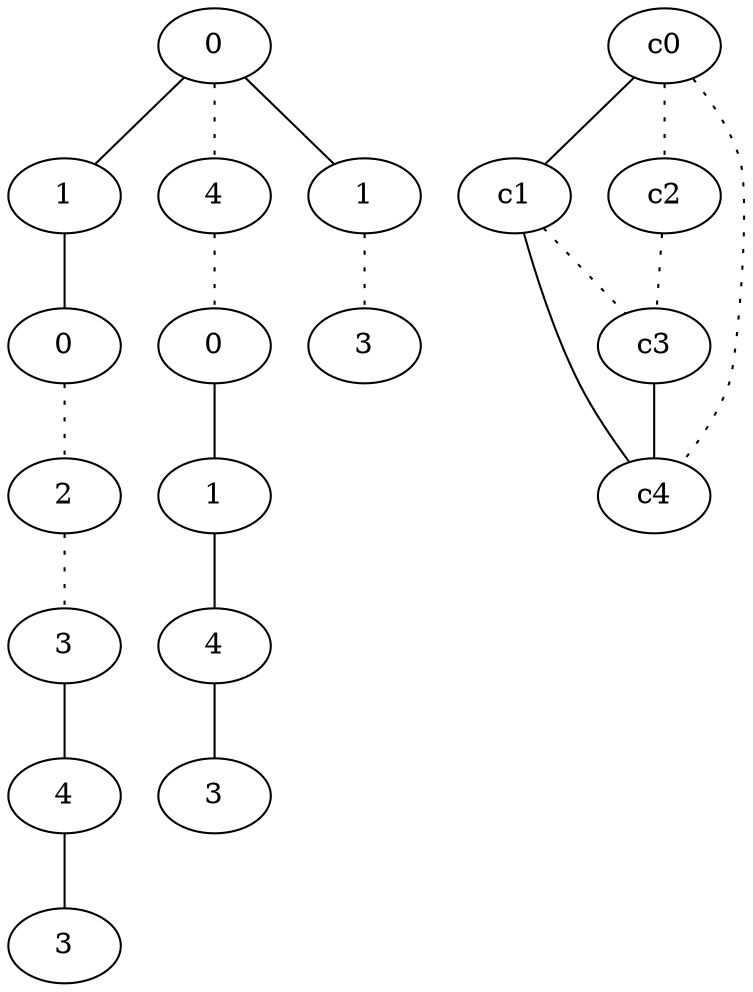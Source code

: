 graph {
a0[label=0];
a1[label=1];
a2[label=0];
a3[label=2];
a4[label=3];
a5[label=4];
a6[label=3];
a7[label=4];
a8[label=0];
a9[label=1];
a10[label=4];
a11[label=3];
a12[label=1];
a13[label=3];
a0 -- a1;
a0 -- a7 [style=dotted];
a0 -- a12;
a1 -- a2;
a2 -- a3 [style=dotted];
a3 -- a4 [style=dotted];
a4 -- a5;
a5 -- a6;
a7 -- a8 [style=dotted];
a8 -- a9;
a9 -- a10;
a10 -- a11;
a12 -- a13 [style=dotted];
c0 -- c1;
c0 -- c2 [style=dotted];
c0 -- c4 [style=dotted];
c1 -- c3 [style=dotted];
c1 -- c4;
c2 -- c3 [style=dotted];
c3 -- c4;
}
